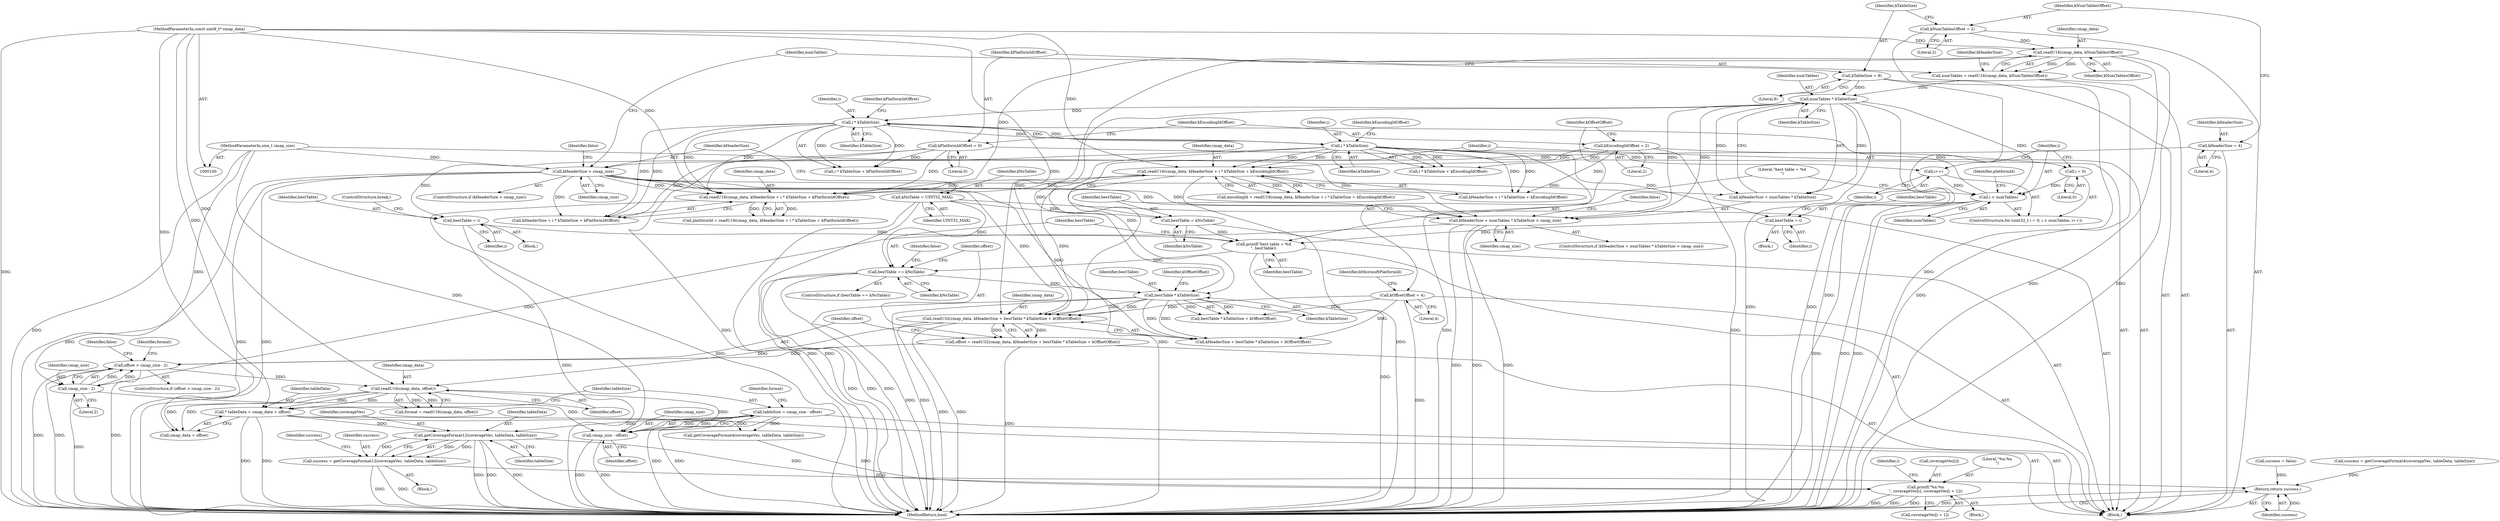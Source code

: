 digraph "0_Android_ca8ac8acdad662230ae37998c6c4091bb39402b6@pointer" {
"1000307" [label="(Call,getCoverageFormat12(coverageVec, tableData, tableSize))"];
"1000277" [label="(Call,* tableData = cmap_data + offset)"];
"1000269" [label="(Call,readU16(cmap_data, offset))"];
"1000248" [label="(Call,readU32(cmap_data, kHeaderSize + bestTable * kTableSize + kOffsetOffset))"];
"1000200" [label="(Call,readU16(cmap_data, kHeaderSize + i * kTableSize + kEncodingIdOffset))"];
"1000188" [label="(Call,readU16(cmap_data, kHeaderSize + i * kTableSize + kPlatformIdOffset))"];
"1000156" [label="(Call,readU16(cmap_data, kNumTablesOffset))"];
"1000102" [label="(MethodParameterIn,const uint8_t* cmap_data)"];
"1000111" [label="(Call,kNumTablesOffset = 2)"];
"1000147" [label="(Call,kHeaderSize > cmap_size)"];
"1000107" [label="(Call,kHeaderSize = 4)"];
"1000103" [label="(MethodParameterIn,size_t cmap_size)"];
"1000193" [label="(Call,i * kTableSize)"];
"1000179" [label="(Call,i < numTables)"];
"1000176" [label="(Call,i = 0)"];
"1000182" [label="(Call,i++)"];
"1000205" [label="(Call,i * kTableSize)"];
"1000163" [label="(Call,numTables * kTableSize)"];
"1000154" [label="(Call,numTables = readU16(cmap_data, kNumTablesOffset))"];
"1000115" [label="(Call,kTableSize = 8)"];
"1000119" [label="(Call,kPlatformIdOffset = 0)"];
"1000123" [label="(Call,kEncodingIdOffset = 2)"];
"1000253" [label="(Call,bestTable * kTableSize)"];
"1000239" [label="(Call,bestTable == kNoTable)"];
"1000235" [label="(Call,printf(\"best table = %d\n\", bestTable))"];
"1000171" [label="(Call,bestTable = kNoTable)"];
"1000143" [label="(Call,kNoTable = UINT32_MAX)"];
"1000232" [label="(Call,bestTable = i)"];
"1000218" [label="(Call,bestTable = i)"];
"1000127" [label="(Call,kOffsetOffset = 4)"];
"1000258" [label="(Call,offset > cmap_size - 2)"];
"1000246" [label="(Call,offset = readU32(cmap_data, kHeaderSize + bestTable * kTableSize + kOffsetOffset))"];
"1000260" [label="(Call,cmap_size - 2)"];
"1000160" [label="(Call,kHeaderSize + numTables * kTableSize > cmap_size)"];
"1000283" [label="(Call,tableSize = cmap_size - offset)"];
"1000285" [label="(Call,cmap_size - offset)"];
"1000305" [label="(Call,success = getCoverageFormat12(coverageVec, tableData, tableSize))"];
"1000342" [label="(Return,return success;)"];
"1000332" [label="(Call,printf(\"%x:%x\n\", coverageVec[i], coverageVec[i + 1]))"];
"1000116" [label="(Identifier,kTableSize)"];
"1000233" [label="(Identifier,bestTable)"];
"1000129" [label="(Literal,4)"];
"1000249" [label="(Identifier,cmap_data)"];
"1000198" [label="(Call,encodingId = readU16(cmap_data, kHeaderSize + i * kTableSize + kEncodingIdOffset))"];
"1000182" [label="(Call,i++)"];
"1000186" [label="(Call,platformId = readU16(cmap_data, kHeaderSize + i * kTableSize + kPlatformIdOffset))"];
"1000221" [label="(ControlStructure,break;)"];
"1000128" [label="(Identifier,kOffsetOffset)"];
"1000295" [label="(Call,getCoverageFormat4(coverageVec, tableData, tableSize))"];
"1000204" [label="(Call,i * kTableSize + kEncodingIdOffset)"];
"1000248" [label="(Call,readU32(cmap_data, kHeaderSize + bestTable * kTableSize + kOffsetOffset))"];
"1000119" [label="(Call,kPlatformIdOffset = 0)"];
"1000287" [label="(Identifier,offset)"];
"1000190" [label="(Call,kHeaderSize + i * kTableSize + kPlatformIdOffset)"];
"1000344" [label="(MethodReturn,bool)"];
"1000154" [label="(Call,numTables = readU16(cmap_data, kNumTablesOffset))"];
"1000195" [label="(Identifier,kTableSize)"];
"1000173" [label="(Identifier,kNoTable)"];
"1000337" [label="(Call,coverageVec[i + 1])"];
"1000205" [label="(Call,i * kTableSize)"];
"1000269" [label="(Call,readU16(cmap_data, offset))"];
"1000241" [label="(Identifier,kNoTable)"];
"1000164" [label="(Identifier,numTables)"];
"1000120" [label="(Identifier,kPlatformIdOffset)"];
"1000267" [label="(Call,format = readU16(cmap_data, offset))"];
"1000112" [label="(Identifier,kNumTablesOffset)"];
"1000231" [label="(Block,)"];
"1000178" [label="(Literal,0)"];
"1000219" [label="(Identifier,bestTable)"];
"1000236" [label="(Literal,\"best table = %d\n\")"];
"1000171" [label="(Call,bestTable = kNoTable)"];
"1000146" [label="(ControlStructure,if (kHeaderSize > cmap_size))"];
"1000259" [label="(Identifier,offset)"];
"1000123" [label="(Call,kEncodingIdOffset = 2)"];
"1000273" [label="(Call,success = false)"];
"1000306" [label="(Identifier,success)"];
"1000160" [label="(Call,kHeaderSize + numTables * kTableSize > cmap_size)"];
"1000148" [label="(Identifier,kHeaderSize)"];
"1000305" [label="(Call,success = getCoverageFormat12(coverageVec, tableData, tableSize))"];
"1000310" [label="(Identifier,tableSize)"];
"1000143" [label="(Call,kNoTable = UINT32_MAX)"];
"1000169" [label="(Identifier,false)"];
"1000206" [label="(Identifier,i)"];
"1000104" [label="(Block,)"];
"1000334" [label="(Call,coverageVec[i])"];
"1000200" [label="(Call,readU16(cmap_data, kHeaderSize + i * kTableSize + kEncodingIdOffset))"];
"1000189" [label="(Identifier,cmap_data)"];
"1000279" [label="(Call,cmap_data + offset)"];
"1000115" [label="(Call,kTableSize = 8)"];
"1000161" [label="(Call,kHeaderSize + numTables * kTableSize)"];
"1000255" [label="(Identifier,kTableSize)"];
"1000196" [label="(Identifier,kPlatformIdOffset)"];
"1000201" [label="(Identifier,cmap_data)"];
"1000179" [label="(Call,i < numTables)"];
"1000102" [label="(MethodParameterIn,const uint8_t* cmap_data)"];
"1000183" [label="(Identifier,i)"];
"1000309" [label="(Identifier,tableData)"];
"1000312" [label="(Identifier,success)"];
"1000250" [label="(Call,kHeaderSize + bestTable * kTableSize + kOffsetOffset)"];
"1000253" [label="(Call,bestTable * kTableSize)"];
"1000111" [label="(Call,kNumTablesOffset = 2)"];
"1000218" [label="(Call,bestTable = i)"];
"1000208" [label="(Identifier,kEncodingIdOffset)"];
"1000158" [label="(Identifier,kNumTablesOffset)"];
"1000145" [label="(Identifier,UINT32_MAX)"];
"1000265" [label="(Identifier,false)"];
"1000234" [label="(Identifier,i)"];
"1000162" [label="(Identifier,kHeaderSize)"];
"1000277" [label="(Call,* tableData = cmap_data + offset)"];
"1000127" [label="(Call,kOffsetOffset = 4)"];
"1000271" [label="(Identifier,offset)"];
"1000172" [label="(Identifier,bestTable)"];
"1000333" [label="(Literal,\"%x:%x\n\")"];
"1000262" [label="(Literal,2)"];
"1000304" [label="(Block,)"];
"1000220" [label="(Identifier,i)"];
"1000109" [label="(Literal,4)"];
"1000188" [label="(Call,readU16(cmap_data, kHeaderSize + i * kTableSize + kPlatformIdOffset))"];
"1000270" [label="(Identifier,cmap_data)"];
"1000235" [label="(Call,printf(\"best table = %d\n\", bestTable))"];
"1000239" [label="(Call,bestTable == kNoTable)"];
"1000176" [label="(Call,i = 0)"];
"1000121" [label="(Literal,0)"];
"1000180" [label="(Identifier,i)"];
"1000257" [label="(ControlStructure,if (offset > cmap_size - 2))"];
"1000202" [label="(Call,kHeaderSize + i * kTableSize + kEncodingIdOffset)"];
"1000125" [label="(Literal,2)"];
"1000207" [label="(Identifier,kTableSize)"];
"1000177" [label="(Identifier,i)"];
"1000157" [label="(Identifier,cmap_data)"];
"1000331" [label="(Block,)"];
"1000103" [label="(MethodParameterIn,size_t cmap_size)"];
"1000283" [label="(Call,tableSize = cmap_size - offset)"];
"1000329" [label="(Identifier,i)"];
"1000187" [label="(Identifier,platformId)"];
"1000260" [label="(Call,cmap_size - 2)"];
"1000181" [label="(Identifier,numTables)"];
"1000240" [label="(Identifier,bestTable)"];
"1000268" [label="(Identifier,format)"];
"1000256" [label="(Identifier,kOffsetOffset)"];
"1000254" [label="(Identifier,bestTable)"];
"1000155" [label="(Identifier,numTables)"];
"1000293" [label="(Call,success = getCoverageFormat4(coverageVec, tableData, tableSize))"];
"1000166" [label="(Identifier,cmap_size)"];
"1000258" [label="(Call,offset > cmap_size - 2)"];
"1000163" [label="(Call,numTables * kTableSize)"];
"1000307" [label="(Call,getCoverageFormat12(coverageVec, tableData, tableSize))"];
"1000217" [label="(Block,)"];
"1000342" [label="(Return,return success;)"];
"1000149" [label="(Identifier,cmap_size)"];
"1000278" [label="(Identifier,tableData)"];
"1000194" [label="(Identifier,i)"];
"1000152" [label="(Identifier,false)"];
"1000284" [label="(Identifier,tableSize)"];
"1000252" [label="(Call,bestTable * kTableSize + kOffsetOffset)"];
"1000124" [label="(Identifier,kEncodingIdOffset)"];
"1000132" [label="(Identifier,kMicrosoftPlatformId)"];
"1000193" [label="(Call,i * kTableSize)"];
"1000174" [label="(ControlStructure,for (uint32_t i = 0; i < numTables; i++))"];
"1000308" [label="(Identifier,coverageVec)"];
"1000113" [label="(Literal,2)"];
"1000246" [label="(Call,offset = readU32(cmap_data, kHeaderSize + bestTable * kTableSize + kOffsetOffset))"];
"1000108" [label="(Identifier,kHeaderSize)"];
"1000156" [label="(Call,readU16(cmap_data, kNumTablesOffset))"];
"1000244" [label="(Identifier,false)"];
"1000343" [label="(Identifier,success)"];
"1000159" [label="(ControlStructure,if (kHeaderSize + numTables * kTableSize > cmap_size))"];
"1000290" [label="(Identifier,format)"];
"1000247" [label="(Identifier,offset)"];
"1000238" [label="(ControlStructure,if (bestTable == kNoTable))"];
"1000107" [label="(Call,kHeaderSize = 4)"];
"1000192" [label="(Call,i * kTableSize + kPlatformIdOffset)"];
"1000261" [label="(Identifier,cmap_size)"];
"1000286" [label="(Identifier,cmap_size)"];
"1000232" [label="(Call,bestTable = i)"];
"1000237" [label="(Identifier,bestTable)"];
"1000285" [label="(Call,cmap_size - offset)"];
"1000144" [label="(Identifier,kNoTable)"];
"1000165" [label="(Identifier,kTableSize)"];
"1000332" [label="(Call,printf(\"%x:%x\n\", coverageVec[i], coverageVec[i + 1]))"];
"1000147" [label="(Call,kHeaderSize > cmap_size)"];
"1000117" [label="(Literal,8)"];
"1000307" -> "1000305"  [label="AST: "];
"1000307" -> "1000310"  [label="CFG: "];
"1000308" -> "1000307"  [label="AST: "];
"1000309" -> "1000307"  [label="AST: "];
"1000310" -> "1000307"  [label="AST: "];
"1000305" -> "1000307"  [label="CFG: "];
"1000307" -> "1000344"  [label="DDG: "];
"1000307" -> "1000344"  [label="DDG: "];
"1000307" -> "1000344"  [label="DDG: "];
"1000307" -> "1000305"  [label="DDG: "];
"1000307" -> "1000305"  [label="DDG: "];
"1000307" -> "1000305"  [label="DDG: "];
"1000277" -> "1000307"  [label="DDG: "];
"1000283" -> "1000307"  [label="DDG: "];
"1000307" -> "1000332"  [label="DDG: "];
"1000277" -> "1000104"  [label="AST: "];
"1000277" -> "1000279"  [label="CFG: "];
"1000278" -> "1000277"  [label="AST: "];
"1000279" -> "1000277"  [label="AST: "];
"1000284" -> "1000277"  [label="CFG: "];
"1000277" -> "1000344"  [label="DDG: "];
"1000277" -> "1000344"  [label="DDG: "];
"1000269" -> "1000277"  [label="DDG: "];
"1000269" -> "1000277"  [label="DDG: "];
"1000102" -> "1000277"  [label="DDG: "];
"1000277" -> "1000295"  [label="DDG: "];
"1000269" -> "1000267"  [label="AST: "];
"1000269" -> "1000271"  [label="CFG: "];
"1000270" -> "1000269"  [label="AST: "];
"1000271" -> "1000269"  [label="AST: "];
"1000267" -> "1000269"  [label="CFG: "];
"1000269" -> "1000267"  [label="DDG: "];
"1000269" -> "1000267"  [label="DDG: "];
"1000248" -> "1000269"  [label="DDG: "];
"1000102" -> "1000269"  [label="DDG: "];
"1000258" -> "1000269"  [label="DDG: "];
"1000269" -> "1000279"  [label="DDG: "];
"1000269" -> "1000279"  [label="DDG: "];
"1000269" -> "1000285"  [label="DDG: "];
"1000248" -> "1000246"  [label="AST: "];
"1000248" -> "1000250"  [label="CFG: "];
"1000249" -> "1000248"  [label="AST: "];
"1000250" -> "1000248"  [label="AST: "];
"1000246" -> "1000248"  [label="CFG: "];
"1000248" -> "1000344"  [label="DDG: "];
"1000248" -> "1000344"  [label="DDG: "];
"1000248" -> "1000246"  [label="DDG: "];
"1000248" -> "1000246"  [label="DDG: "];
"1000200" -> "1000248"  [label="DDG: "];
"1000156" -> "1000248"  [label="DDG: "];
"1000102" -> "1000248"  [label="DDG: "];
"1000147" -> "1000248"  [label="DDG: "];
"1000253" -> "1000248"  [label="DDG: "];
"1000253" -> "1000248"  [label="DDG: "];
"1000127" -> "1000248"  [label="DDG: "];
"1000200" -> "1000198"  [label="AST: "];
"1000200" -> "1000202"  [label="CFG: "];
"1000201" -> "1000200"  [label="AST: "];
"1000202" -> "1000200"  [label="AST: "];
"1000198" -> "1000200"  [label="CFG: "];
"1000200" -> "1000344"  [label="DDG: "];
"1000200" -> "1000344"  [label="DDG: "];
"1000200" -> "1000188"  [label="DDG: "];
"1000200" -> "1000198"  [label="DDG: "];
"1000200" -> "1000198"  [label="DDG: "];
"1000188" -> "1000200"  [label="DDG: "];
"1000102" -> "1000200"  [label="DDG: "];
"1000205" -> "1000200"  [label="DDG: "];
"1000205" -> "1000200"  [label="DDG: "];
"1000123" -> "1000200"  [label="DDG: "];
"1000188" -> "1000186"  [label="AST: "];
"1000188" -> "1000190"  [label="CFG: "];
"1000189" -> "1000188"  [label="AST: "];
"1000190" -> "1000188"  [label="AST: "];
"1000186" -> "1000188"  [label="CFG: "];
"1000188" -> "1000344"  [label="DDG: "];
"1000188" -> "1000186"  [label="DDG: "];
"1000188" -> "1000186"  [label="DDG: "];
"1000156" -> "1000188"  [label="DDG: "];
"1000102" -> "1000188"  [label="DDG: "];
"1000147" -> "1000188"  [label="DDG: "];
"1000193" -> "1000188"  [label="DDG: "];
"1000193" -> "1000188"  [label="DDG: "];
"1000119" -> "1000188"  [label="DDG: "];
"1000156" -> "1000154"  [label="AST: "];
"1000156" -> "1000158"  [label="CFG: "];
"1000157" -> "1000156"  [label="AST: "];
"1000158" -> "1000156"  [label="AST: "];
"1000154" -> "1000156"  [label="CFG: "];
"1000156" -> "1000344"  [label="DDG: "];
"1000156" -> "1000344"  [label="DDG: "];
"1000156" -> "1000154"  [label="DDG: "];
"1000156" -> "1000154"  [label="DDG: "];
"1000102" -> "1000156"  [label="DDG: "];
"1000111" -> "1000156"  [label="DDG: "];
"1000102" -> "1000100"  [label="AST: "];
"1000102" -> "1000344"  [label="DDG: "];
"1000102" -> "1000279"  [label="DDG: "];
"1000111" -> "1000104"  [label="AST: "];
"1000111" -> "1000113"  [label="CFG: "];
"1000112" -> "1000111"  [label="AST: "];
"1000113" -> "1000111"  [label="AST: "];
"1000116" -> "1000111"  [label="CFG: "];
"1000111" -> "1000344"  [label="DDG: "];
"1000147" -> "1000146"  [label="AST: "];
"1000147" -> "1000149"  [label="CFG: "];
"1000148" -> "1000147"  [label="AST: "];
"1000149" -> "1000147"  [label="AST: "];
"1000152" -> "1000147"  [label="CFG: "];
"1000155" -> "1000147"  [label="CFG: "];
"1000147" -> "1000344"  [label="DDG: "];
"1000147" -> "1000344"  [label="DDG: "];
"1000147" -> "1000344"  [label="DDG: "];
"1000107" -> "1000147"  [label="DDG: "];
"1000103" -> "1000147"  [label="DDG: "];
"1000147" -> "1000160"  [label="DDG: "];
"1000147" -> "1000160"  [label="DDG: "];
"1000147" -> "1000161"  [label="DDG: "];
"1000147" -> "1000190"  [label="DDG: "];
"1000147" -> "1000250"  [label="DDG: "];
"1000107" -> "1000104"  [label="AST: "];
"1000107" -> "1000109"  [label="CFG: "];
"1000108" -> "1000107"  [label="AST: "];
"1000109" -> "1000107"  [label="AST: "];
"1000112" -> "1000107"  [label="CFG: "];
"1000103" -> "1000100"  [label="AST: "];
"1000103" -> "1000344"  [label="DDG: "];
"1000103" -> "1000160"  [label="DDG: "];
"1000103" -> "1000260"  [label="DDG: "];
"1000103" -> "1000285"  [label="DDG: "];
"1000193" -> "1000192"  [label="AST: "];
"1000193" -> "1000195"  [label="CFG: "];
"1000194" -> "1000193"  [label="AST: "];
"1000195" -> "1000193"  [label="AST: "];
"1000196" -> "1000193"  [label="CFG: "];
"1000193" -> "1000190"  [label="DDG: "];
"1000193" -> "1000190"  [label="DDG: "];
"1000193" -> "1000192"  [label="DDG: "];
"1000193" -> "1000192"  [label="DDG: "];
"1000179" -> "1000193"  [label="DDG: "];
"1000205" -> "1000193"  [label="DDG: "];
"1000163" -> "1000193"  [label="DDG: "];
"1000193" -> "1000205"  [label="DDG: "];
"1000193" -> "1000205"  [label="DDG: "];
"1000179" -> "1000174"  [label="AST: "];
"1000179" -> "1000181"  [label="CFG: "];
"1000180" -> "1000179"  [label="AST: "];
"1000181" -> "1000179"  [label="AST: "];
"1000187" -> "1000179"  [label="CFG: "];
"1000236" -> "1000179"  [label="CFG: "];
"1000179" -> "1000344"  [label="DDG: "];
"1000179" -> "1000344"  [label="DDG: "];
"1000179" -> "1000344"  [label="DDG: "];
"1000176" -> "1000179"  [label="DDG: "];
"1000182" -> "1000179"  [label="DDG: "];
"1000163" -> "1000179"  [label="DDG: "];
"1000176" -> "1000174"  [label="AST: "];
"1000176" -> "1000178"  [label="CFG: "];
"1000177" -> "1000176"  [label="AST: "];
"1000178" -> "1000176"  [label="AST: "];
"1000180" -> "1000176"  [label="CFG: "];
"1000182" -> "1000174"  [label="AST: "];
"1000182" -> "1000183"  [label="CFG: "];
"1000183" -> "1000182"  [label="AST: "];
"1000180" -> "1000182"  [label="CFG: "];
"1000205" -> "1000182"  [label="DDG: "];
"1000205" -> "1000204"  [label="AST: "];
"1000205" -> "1000207"  [label="CFG: "];
"1000206" -> "1000205"  [label="AST: "];
"1000207" -> "1000205"  [label="AST: "];
"1000208" -> "1000205"  [label="CFG: "];
"1000205" -> "1000344"  [label="DDG: "];
"1000205" -> "1000202"  [label="DDG: "];
"1000205" -> "1000202"  [label="DDG: "];
"1000205" -> "1000204"  [label="DDG: "];
"1000205" -> "1000204"  [label="DDG: "];
"1000205" -> "1000218"  [label="DDG: "];
"1000205" -> "1000232"  [label="DDG: "];
"1000205" -> "1000253"  [label="DDG: "];
"1000163" -> "1000161"  [label="AST: "];
"1000163" -> "1000165"  [label="CFG: "];
"1000164" -> "1000163"  [label="AST: "];
"1000165" -> "1000163"  [label="AST: "];
"1000161" -> "1000163"  [label="CFG: "];
"1000163" -> "1000344"  [label="DDG: "];
"1000163" -> "1000344"  [label="DDG: "];
"1000163" -> "1000160"  [label="DDG: "];
"1000163" -> "1000160"  [label="DDG: "];
"1000163" -> "1000161"  [label="DDG: "];
"1000163" -> "1000161"  [label="DDG: "];
"1000154" -> "1000163"  [label="DDG: "];
"1000115" -> "1000163"  [label="DDG: "];
"1000163" -> "1000253"  [label="DDG: "];
"1000154" -> "1000104"  [label="AST: "];
"1000155" -> "1000154"  [label="AST: "];
"1000162" -> "1000154"  [label="CFG: "];
"1000154" -> "1000344"  [label="DDG: "];
"1000115" -> "1000104"  [label="AST: "];
"1000115" -> "1000117"  [label="CFG: "];
"1000116" -> "1000115"  [label="AST: "];
"1000117" -> "1000115"  [label="AST: "];
"1000120" -> "1000115"  [label="CFG: "];
"1000115" -> "1000344"  [label="DDG: "];
"1000119" -> "1000104"  [label="AST: "];
"1000119" -> "1000121"  [label="CFG: "];
"1000120" -> "1000119"  [label="AST: "];
"1000121" -> "1000119"  [label="AST: "];
"1000124" -> "1000119"  [label="CFG: "];
"1000119" -> "1000344"  [label="DDG: "];
"1000119" -> "1000190"  [label="DDG: "];
"1000119" -> "1000192"  [label="DDG: "];
"1000123" -> "1000104"  [label="AST: "];
"1000123" -> "1000125"  [label="CFG: "];
"1000124" -> "1000123"  [label="AST: "];
"1000125" -> "1000123"  [label="AST: "];
"1000128" -> "1000123"  [label="CFG: "];
"1000123" -> "1000344"  [label="DDG: "];
"1000123" -> "1000202"  [label="DDG: "];
"1000123" -> "1000204"  [label="DDG: "];
"1000253" -> "1000252"  [label="AST: "];
"1000253" -> "1000255"  [label="CFG: "];
"1000254" -> "1000253"  [label="AST: "];
"1000255" -> "1000253"  [label="AST: "];
"1000256" -> "1000253"  [label="CFG: "];
"1000253" -> "1000344"  [label="DDG: "];
"1000253" -> "1000344"  [label="DDG: "];
"1000253" -> "1000250"  [label="DDG: "];
"1000253" -> "1000250"  [label="DDG: "];
"1000253" -> "1000252"  [label="DDG: "];
"1000253" -> "1000252"  [label="DDG: "];
"1000239" -> "1000253"  [label="DDG: "];
"1000239" -> "1000238"  [label="AST: "];
"1000239" -> "1000241"  [label="CFG: "];
"1000240" -> "1000239"  [label="AST: "];
"1000241" -> "1000239"  [label="AST: "];
"1000244" -> "1000239"  [label="CFG: "];
"1000247" -> "1000239"  [label="CFG: "];
"1000239" -> "1000344"  [label="DDG: "];
"1000239" -> "1000344"  [label="DDG: "];
"1000239" -> "1000344"  [label="DDG: "];
"1000235" -> "1000239"  [label="DDG: "];
"1000143" -> "1000239"  [label="DDG: "];
"1000235" -> "1000104"  [label="AST: "];
"1000235" -> "1000237"  [label="CFG: "];
"1000236" -> "1000235"  [label="AST: "];
"1000237" -> "1000235"  [label="AST: "];
"1000240" -> "1000235"  [label="CFG: "];
"1000235" -> "1000344"  [label="DDG: "];
"1000171" -> "1000235"  [label="DDG: "];
"1000232" -> "1000235"  [label="DDG: "];
"1000218" -> "1000235"  [label="DDG: "];
"1000171" -> "1000104"  [label="AST: "];
"1000171" -> "1000173"  [label="CFG: "];
"1000172" -> "1000171"  [label="AST: "];
"1000173" -> "1000171"  [label="AST: "];
"1000177" -> "1000171"  [label="CFG: "];
"1000143" -> "1000171"  [label="DDG: "];
"1000143" -> "1000104"  [label="AST: "];
"1000143" -> "1000145"  [label="CFG: "];
"1000144" -> "1000143"  [label="AST: "];
"1000145" -> "1000143"  [label="AST: "];
"1000148" -> "1000143"  [label="CFG: "];
"1000143" -> "1000344"  [label="DDG: "];
"1000143" -> "1000344"  [label="DDG: "];
"1000232" -> "1000231"  [label="AST: "];
"1000232" -> "1000234"  [label="CFG: "];
"1000233" -> "1000232"  [label="AST: "];
"1000234" -> "1000232"  [label="AST: "];
"1000183" -> "1000232"  [label="CFG: "];
"1000218" -> "1000217"  [label="AST: "];
"1000218" -> "1000220"  [label="CFG: "];
"1000219" -> "1000218"  [label="AST: "];
"1000220" -> "1000218"  [label="AST: "];
"1000221" -> "1000218"  [label="CFG: "];
"1000218" -> "1000344"  [label="DDG: "];
"1000127" -> "1000104"  [label="AST: "];
"1000127" -> "1000129"  [label="CFG: "];
"1000128" -> "1000127"  [label="AST: "];
"1000129" -> "1000127"  [label="AST: "];
"1000132" -> "1000127"  [label="CFG: "];
"1000127" -> "1000344"  [label="DDG: "];
"1000127" -> "1000250"  [label="DDG: "];
"1000127" -> "1000252"  [label="DDG: "];
"1000258" -> "1000257"  [label="AST: "];
"1000258" -> "1000260"  [label="CFG: "];
"1000259" -> "1000258"  [label="AST: "];
"1000260" -> "1000258"  [label="AST: "];
"1000265" -> "1000258"  [label="CFG: "];
"1000268" -> "1000258"  [label="CFG: "];
"1000258" -> "1000344"  [label="DDG: "];
"1000258" -> "1000344"  [label="DDG: "];
"1000258" -> "1000344"  [label="DDG: "];
"1000246" -> "1000258"  [label="DDG: "];
"1000260" -> "1000258"  [label="DDG: "];
"1000260" -> "1000258"  [label="DDG: "];
"1000246" -> "1000104"  [label="AST: "];
"1000247" -> "1000246"  [label="AST: "];
"1000259" -> "1000246"  [label="CFG: "];
"1000246" -> "1000344"  [label="DDG: "];
"1000260" -> "1000262"  [label="CFG: "];
"1000261" -> "1000260"  [label="AST: "];
"1000262" -> "1000260"  [label="AST: "];
"1000260" -> "1000344"  [label="DDG: "];
"1000160" -> "1000260"  [label="DDG: "];
"1000260" -> "1000285"  [label="DDG: "];
"1000160" -> "1000159"  [label="AST: "];
"1000160" -> "1000166"  [label="CFG: "];
"1000161" -> "1000160"  [label="AST: "];
"1000166" -> "1000160"  [label="AST: "];
"1000169" -> "1000160"  [label="CFG: "];
"1000172" -> "1000160"  [label="CFG: "];
"1000160" -> "1000344"  [label="DDG: "];
"1000160" -> "1000344"  [label="DDG: "];
"1000160" -> "1000344"  [label="DDG: "];
"1000283" -> "1000104"  [label="AST: "];
"1000283" -> "1000285"  [label="CFG: "];
"1000284" -> "1000283"  [label="AST: "];
"1000285" -> "1000283"  [label="AST: "];
"1000290" -> "1000283"  [label="CFG: "];
"1000283" -> "1000344"  [label="DDG: "];
"1000283" -> "1000344"  [label="DDG: "];
"1000285" -> "1000283"  [label="DDG: "];
"1000285" -> "1000283"  [label="DDG: "];
"1000283" -> "1000295"  [label="DDG: "];
"1000285" -> "1000287"  [label="CFG: "];
"1000286" -> "1000285"  [label="AST: "];
"1000287" -> "1000285"  [label="AST: "];
"1000285" -> "1000344"  [label="DDG: "];
"1000285" -> "1000344"  [label="DDG: "];
"1000305" -> "1000304"  [label="AST: "];
"1000306" -> "1000305"  [label="AST: "];
"1000312" -> "1000305"  [label="CFG: "];
"1000305" -> "1000344"  [label="DDG: "];
"1000305" -> "1000344"  [label="DDG: "];
"1000305" -> "1000342"  [label="DDG: "];
"1000342" -> "1000104"  [label="AST: "];
"1000342" -> "1000343"  [label="CFG: "];
"1000343" -> "1000342"  [label="AST: "];
"1000344" -> "1000342"  [label="CFG: "];
"1000342" -> "1000344"  [label="DDG: "];
"1000343" -> "1000342"  [label="DDG: "];
"1000293" -> "1000342"  [label="DDG: "];
"1000273" -> "1000342"  [label="DDG: "];
"1000332" -> "1000331"  [label="AST: "];
"1000332" -> "1000337"  [label="CFG: "];
"1000333" -> "1000332"  [label="AST: "];
"1000334" -> "1000332"  [label="AST: "];
"1000337" -> "1000332"  [label="AST: "];
"1000329" -> "1000332"  [label="CFG: "];
"1000332" -> "1000344"  [label="DDG: "];
"1000332" -> "1000344"  [label="DDG: "];
"1000332" -> "1000344"  [label="DDG: "];
"1000295" -> "1000332"  [label="DDG: "];
}
